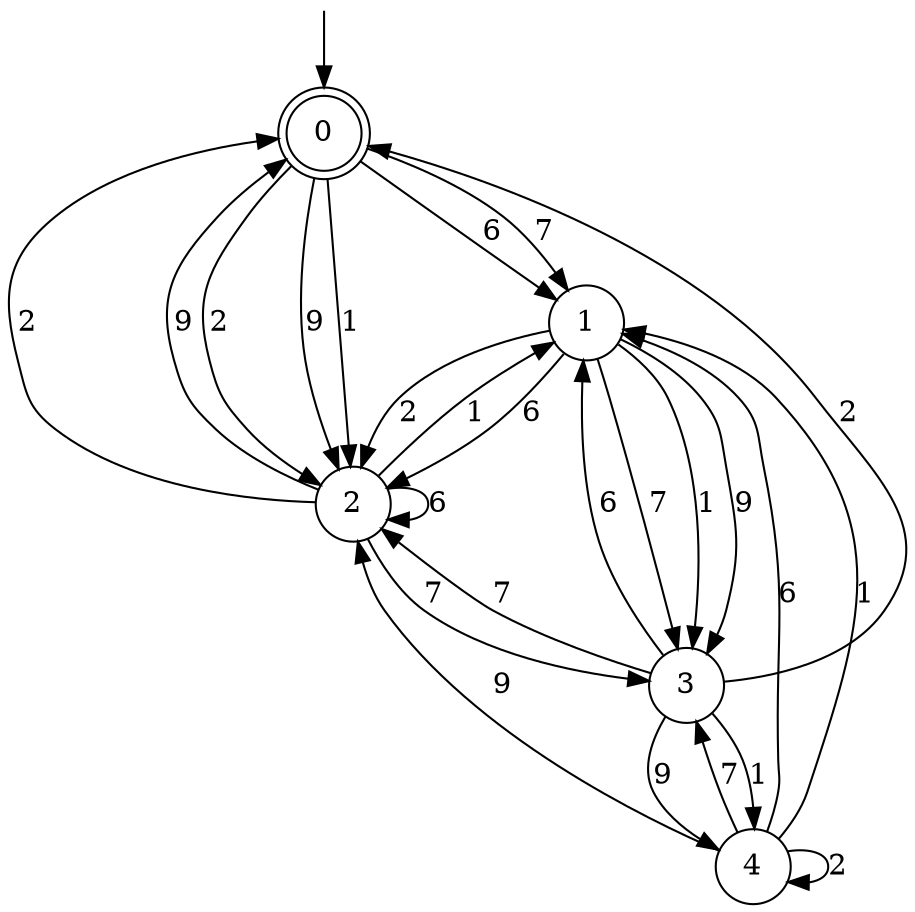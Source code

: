 digraph g {

	s0 [shape="doublecircle" label="0"];
	s1 [shape="circle" label="1"];
	s2 [shape="circle" label="2"];
	s3 [shape="circle" label="3"];
	s4 [shape="circle" label="4"];
	s0 -> s1 [label="6"];
	s0 -> s2 [label="1"];
	s0 -> s1 [label="7"];
	s0 -> s2 [label="2"];
	s0 -> s2 [label="9"];
	s1 -> s2 [label="6"];
	s1 -> s3 [label="1"];
	s1 -> s3 [label="7"];
	s1 -> s2 [label="2"];
	s1 -> s3 [label="9"];
	s2 -> s2 [label="6"];
	s2 -> s1 [label="1"];
	s2 -> s3 [label="7"];
	s2 -> s0 [label="2"];
	s2 -> s0 [label="9"];
	s3 -> s1 [label="6"];
	s3 -> s4 [label="1"];
	s3 -> s2 [label="7"];
	s3 -> s0 [label="2"];
	s3 -> s4 [label="9"];
	s4 -> s1 [label="6"];
	s4 -> s1 [label="1"];
	s4 -> s3 [label="7"];
	s4 -> s4 [label="2"];
	s4 -> s2 [label="9"];

__start0 [label="" shape="none" width="0" height="0"];
__start0 -> s0;

}
